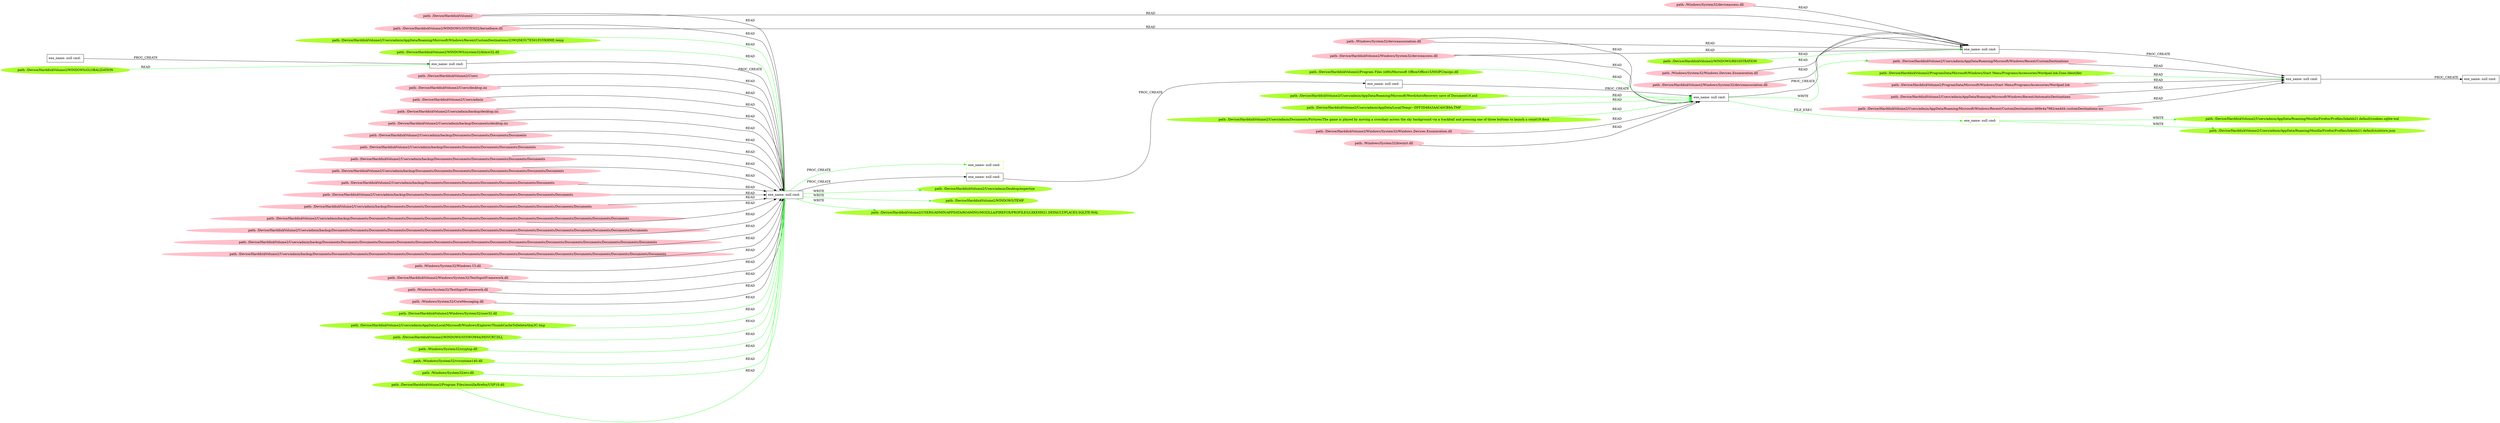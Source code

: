 digraph {
	rankdir=LR
	21 [label="exe_name: null cmd: " color=black shape=box style=solid]
	96 [label="exe_name: null cmd: " color=greenyellow shape=box style=solid]
	21 -> 96 [label=FILE_EXEC color=green]
	86 [label="path: /Device/HarddiskVolume2/WINDOWS/system32/ktmw32.dll" color=greenyellow shape=oval style=filled]
	4 [label="exe_name: null cmd: " color=black shape=box style=solid]
	86 -> 4 [label=READ color=green]
	24 [label="exe_name: null cmd: " color=black shape=box style=solid]
	12 [label="exe_name: null cmd: " color=black shape=box style=solid]
	24 -> 12 [label=PROC_CREATE color=black]
	12 [label="exe_name: null cmd: " color=black shape=box style=solid]
	4 [label="exe_name: null cmd: " color=black shape=box style=solid]
	12 -> 4 [label=PROC_CREATE color=black]
	62 [label="path: /Device/HarddiskVolume2" color=pink shape=oval style=filled]
	4 [label="exe_name: null cmd: " color=black shape=box style=solid]
	62 -> 4 [label=READ color=black]
	13 [label="path: /Device/HarddiskVolume2/Users" color=pink shape=oval style=filled]
	4 [label="exe_name: null cmd: " color=black shape=box style=solid]
	13 -> 4 [label=READ color=black]
	31 [label="path: /Device/HarddiskVolume2/Users/desktop.ini" color=pink shape=oval style=filled]
	4 [label="exe_name: null cmd: " color=black shape=box style=solid]
	31 -> 4 [label=READ color=black]
	39 [label="path: /Device/HarddiskVolume2/Users/admin" color=pink shape=oval style=filled]
	4 [label="exe_name: null cmd: " color=black shape=box style=solid]
	39 -> 4 [label=READ color=black]
	11 [label="path: /Device/HarddiskVolume2/Users/admin/backup/desktop.ini" color=pink shape=oval style=filled]
	4 [label="exe_name: null cmd: " color=black shape=box style=solid]
	11 -> 4 [label=READ color=black]
	53 [label="path: /Device/HarddiskVolume2/Users/admin/backup/Documents/desktop.ini" color=pink shape=oval style=filled]
	4 [label="exe_name: null cmd: " color=black shape=box style=solid]
	53 -> 4 [label=READ color=black]
	33 [label="path: /Device/HarddiskVolume2/Users/admin/backup/Documents/Documents/Documents/Documents" color=pink shape=oval style=filled]
	4 [label="exe_name: null cmd: " color=black shape=box style=solid]
	33 -> 4 [label=READ color=black]
	15 [label="path: /Device/HarddiskVolume2/Users/admin/backup/Documents/Documents/Documents/Documents/Documents" color=pink shape=oval style=filled]
	4 [label="exe_name: null cmd: " color=black shape=box style=solid]
	15 -> 4 [label=READ color=black]
	20 [label="path: /Device/HarddiskVolume2/Users/admin/backup/Documents/Documents/Documents/Documents/Documents/Documents" color=pink shape=oval style=filled]
	4 [label="exe_name: null cmd: " color=black shape=box style=solid]
	20 -> 4 [label=READ color=black]
	50 [label="path: /Device/HarddiskVolume2/Users/admin/backup/Documents/Documents/Documents/Documents/Documents/Documents/Documents/Documents" color=pink shape=oval style=filled]
	4 [label="exe_name: null cmd: " color=black shape=box style=solid]
	50 -> 4 [label=READ color=black]
	43 [label="path: /Device/HarddiskVolume2/Users/admin/backup/Documents/Documents/Documents/Documents/Documents/Documents/Documents" color=pink shape=oval style=filled]
	4 [label="exe_name: null cmd: " color=black shape=box style=solid]
	43 -> 4 [label=READ color=black]
	2 [label="path: /Device/HarddiskVolume2/Users/admin/backup/Documents/Documents/Documents/Documents/Documents/Documents/Documents/Documents/Documents" color=pink shape=oval style=filled]
	4 [label="exe_name: null cmd: " color=black shape=box style=solid]
	2 -> 4 [label=READ color=black]
	9 [label="path: /Device/HarddiskVolume2/Users/admin/backup/Documents/Documents/Documents/Documents/Documents/Documents/Documents/Documents/Documents/Documents/Documents" color=pink shape=oval style=filled]
	4 [label="exe_name: null cmd: " color=black shape=box style=solid]
	9 -> 4 [label=READ color=black]
	17 [label="path: /Device/HarddiskVolume2/Users/admin/backup/Documents/Documents/Documents/Documents/Documents/Documents/Documents/Documents/Documents/Documents/Documents/Documents/Documents/Documents/Documents" color=pink shape=oval style=filled]
	4 [label="exe_name: null cmd: " color=black shape=box style=solid]
	17 -> 4 [label=READ color=black]
	6 [label="path: /Device/HarddiskVolume2/Users/admin/backup/Documents/Documents/Documents/Documents/Documents/Documents/Documents/Documents/Documents/Documents/Documents/Documents/Documents/Documents/Documents/Documents/Documents" color=pink shape=oval style=filled]
	4 [label="exe_name: null cmd: " color=black shape=box style=solid]
	6 -> 4 [label=READ color=black]
	29 [label="path: /Device/HarddiskVolume2/Users/admin/backup/Documents/Documents/Documents/Documents/Documents/Documents/Documents/Documents/Documents/Documents/Documents/Documents/Documents/Documents/Documents/Documents/Documents/Documents" color=pink shape=oval style=filled]
	4 [label="exe_name: null cmd: " color=black shape=box style=solid]
	29 -> 4 [label=READ color=black]
	49 [label="path: /Device/HarddiskVolume2/Users/admin/backup/Documents/Documents/Documents/Documents/Documents/Documents/Documents/Documents/Documents/Documents/Documents/Documents/Documents/Documents/Documents/Documents/Documents/Documents/Documents" color=pink shape=oval style=filled]
	4 [label="exe_name: null cmd: " color=black shape=box style=solid]
	49 -> 4 [label=READ color=black]
	35 [label="path: /Windows/System32/Windows.UI.dll" color=pink shape=oval style=filled]
	4 [label="exe_name: null cmd: " color=black shape=box style=solid]
	35 -> 4 [label=READ color=black]
	45 [label="path: /Device/HarddiskVolume2/Windows/System32/TextInputFramework.dll" color=pink shape=oval style=filled]
	4 [label="exe_name: null cmd: " color=black shape=box style=solid]
	45 -> 4 [label=READ color=black]
	51 [label="path: /Windows/System32/TextInputFramework.dll" color=pink shape=oval style=filled]
	4 [label="exe_name: null cmd: " color=black shape=box style=solid]
	51 -> 4 [label=READ color=black]
	5 [label="path: /Windows/System32/CoreMessaging.dll" color=pink shape=oval style=filled]
	4 [label="exe_name: null cmd: " color=black shape=box style=solid]
	5 -> 4 [label=READ color=black]
	59 [label="path: /Device/HarddiskVolume2/WINDOWS/SYSTEM32/kernelbase.dll" color=pink shape=oval style=filled]
	4 [label="exe_name: null cmd: " color=black shape=box style=solid]
	59 -> 4 [label=READ color=black]
	4 [label="exe_name: null cmd: " color=black shape=box style=solid]
	3 [label="exe_name: null cmd: " color=black shape=box style=solid]
	4 -> 3 [label=PROC_CREATE color=black]
	3 [label="exe_name: null cmd: " color=black shape=box style=solid]
	44 [label="exe_name: null cmd: " color=black shape=box style=solid]
	3 -> 44 [label=PROC_CREATE color=black]
	44 [label="exe_name: null cmd: " color=black shape=box style=solid]
	21 [label="exe_name: null cmd: " color=black shape=box style=solid]
	44 -> 21 [label=PROC_CREATE color=black]
	72 [label="path: /Device/HarddiskVolume2/Windows/System32/Windows.Devices.Enumeration.dll" color=pink shape=oval style=filled]
	21 [label="exe_name: null cmd: " color=black shape=box style=solid]
	72 -> 21 [label=READ color=black]
	46 [label="path: /Windows/System32/biwinrt.dll" color=pink shape=oval style=filled]
	21 [label="exe_name: null cmd: " color=black shape=box style=solid]
	46 -> 21 [label=READ color=black]
	68 [label="path: /Windows/System32/deviceassociation.dll" color=pink shape=oval style=filled]
	21 [label="exe_name: null cmd: " color=black shape=box style=solid]
	68 -> 21 [label=READ color=black]
	74 [label="path: /Device/HarddiskVolume2/Windows/System32/deviceaccess.dll" color=pink shape=oval style=filled]
	21 [label="exe_name: null cmd: " color=black shape=box style=solid]
	74 -> 21 [label=READ color=black]
	100 [label="path: /Device/HarddiskVolume2/ProgramData/Microsoft/Windows/Start Menu/Programs/Accessories/Wordpad.lnk:Zone.Identifier" color=greenyellow shape=oval style=filled]
	0 [label="exe_name: null cmd: " color=black shape=box style=solid]
	100 -> 0 [label=READ color=green]
	78 [label="path: /Device/HarddiskVolume2/Users/admin/AppData/Local/Microsoft/Windows/Explorer/ThumbCacheToDelete/thm3C.tmp" color=greenyellow shape=oval style=filled]
	4 [label="exe_name: null cmd: " color=black shape=box style=solid]
	78 -> 4 [label=READ color=green]
	21 [label="exe_name: null cmd: " color=black shape=box style=solid]
	25 [label="exe_name: null cmd: " color=black shape=box style=solid]
	21 -> 25 [label=PROC_CREATE color=black]
	62 [label="path: /Device/HarddiskVolume2" color=pink shape=oval style=filled]
	25 [label="exe_name: null cmd: " color=black shape=box style=solid]
	62 -> 25 [label=READ color=black]
	82 [label="path: /Device/HarddiskVolume2/WINDOWS/SYSWOW64/MSVCRT.DLL" color=greenyellow shape=oval style=filled]
	4 [label="exe_name: null cmd: " color=black shape=box style=solid]
	82 -> 4 [label=READ color=green]
	57 [label="path: /Windows/System32/Windows.Devices.Enumeration.dll" color=pink shape=oval style=filled]
	25 [label="exe_name: null cmd: " color=black shape=box style=solid]
	57 -> 25 [label=READ color=black]
	66 [label="path: /Device/HarddiskVolume2/Windows/System32/deviceassociation.dll" color=pink shape=oval style=filled]
	25 [label="exe_name: null cmd: " color=black shape=box style=solid]
	66 -> 25 [label=READ color=black]
	59 [label="path: /Device/HarddiskVolume2/WINDOWS/SYSTEM32/kernelbase.dll" color=pink shape=oval style=filled]
	25 [label="exe_name: null cmd: " color=black shape=box style=solid]
	59 -> 25 [label=READ color=black]
	68 [label="path: /Windows/System32/deviceassociation.dll" color=pink shape=oval style=filled]
	25 [label="exe_name: null cmd: " color=black shape=box style=solid]
	68 -> 25 [label=READ color=black]
	94 [label="path: /Device/HarddiskVolume2/Program Files (x86)/Microsoft Office/Office15/MSIPC/msipc.dll" color=greenyellow shape=oval style=filled]
	21 [label="exe_name: null cmd: " color=black shape=box style=solid]
	94 -> 21 [label=READ color=green]
	70 [label="path: /Windows/System32/deviceaccess.dll" color=pink shape=oval style=filled]
	25 [label="exe_name: null cmd: " color=black shape=box style=solid]
	70 -> 25 [label=READ color=black]
	74 [label="path: /Device/HarddiskVolume2/Windows/System32/deviceaccess.dll" color=pink shape=oval style=filled]
	25 [label="exe_name: null cmd: " color=black shape=box style=solid]
	74 -> 25 [label=READ color=black]
	25 [label="exe_name: null cmd: " color=black shape=box style=solid]
	0 [label="exe_name: null cmd: " color=black shape=box style=solid]
	25 -> 0 [label=PROC_CREATE color=black]
	16 [label="path: /Device/HarddiskVolume2/ProgramData/Microsoft/Windows/Start Menu/Programs/Accessories/Wordpad.lnk" color=pink shape=oval style=filled]
	0 [label="exe_name: null cmd: " color=black shape=box style=solid]
	16 -> 0 [label=READ color=black]
	19 [label="path: /Device/HarddiskVolume2/Users/admin/AppData/Roaming/Microsoft/Windows/Recent/AutomaticDestinations" color=pink shape=oval style=filled]
	0 [label="exe_name: null cmd: " color=black shape=box style=solid]
	19 -> 0 [label=READ color=black]
	27 [label="path: /Device/HarddiskVolume2/Users/admin/AppData/Roaming/Microsoft/Windows/Recent/CustomDestinations/469e4a7982cea4d4.customDestinations-ms" color=pink shape=oval style=filled]
	0 [label="exe_name: null cmd: " color=black shape=box style=solid]
	27 -> 0 [label=READ color=black]
	28 [label="path: /Device/HarddiskVolume2/Users/admin/AppData/Roaming/Microsoft/Windows/Recent/CustomDestinations" color=pink shape=oval style=filled]
	0 [label="exe_name: null cmd: " color=black shape=box style=solid]
	28 -> 0 [label=READ color=black]
	0 [label="exe_name: null cmd: " color=black shape=box style=solid]
	1 [label="exe_name: null cmd: " color=black shape=box style=solid]
	0 -> 1 [label=PROC_CREATE color=black]
	4 [label="exe_name: null cmd: " color=black shape=box style=solid]
	84 [label="path: /Device/HarddiskVolume2/WINDOWS/TEMP" color=greenyellow shape=oval style=filled]
	4 -> 84 [label=WRITE color=green]
	4 [label="exe_name: null cmd: " color=black shape=box style=solid]
	79 [label="path: /Device/HarddiskVolume2/USERS/ADMIN/APPDATA/ROAMING/MOZILLA/FIREFOX/PROFILES/LXKEHH21.DEFAULT/PLACES.SQLITE-WAL" color=greenyellow shape=oval style=filled]
	4 -> 79 [label=WRITE color=green]
	99 [label="path: /Device/HarddiskVolume2/WINDOWS/REGISTRATION" color=greenyellow shape=oval style=filled]
	25 [label="exe_name: null cmd: " color=black shape=box style=solid]
	99 -> 25 [label=READ color=green]
	83 [label="path: /Windows/System32/cryptsp.dll" color=greenyellow shape=oval style=filled]
	4 [label="exe_name: null cmd: " color=black shape=box style=solid]
	83 -> 4 [label=READ color=green]
	80 [label="path: /Windows/System32/vcruntime140.dll" color=greenyellow shape=oval style=filled]
	4 [label="exe_name: null cmd: " color=black shape=box style=solid]
	80 -> 4 [label=READ color=green]
	81 [label="path: /Windows/System32/evr.dll" color=greenyellow shape=oval style=filled]
	4 [label="exe_name: null cmd: " color=black shape=box style=solid]
	81 -> 4 [label=READ color=green]
	93 [label="path: /Device/HarddiskVolume2/Users/admin/AppData/Roaming/Microsoft/Word/AutoRecovery save of Document16.asd" color=greenyellow shape=oval style=filled]
	21 [label="exe_name: null cmd: " color=black shape=box style=solid]
	93 -> 21 [label=READ color=green]
	77 [label="path: /Device/HarddiskVolume2/WINDOWS/GLOBALIZATION" color=greenyellow shape=oval style=filled]
	12 [label="exe_name: null cmd: " color=black shape=box style=solid]
	77 -> 12 [label=READ color=green]
	96 [label="exe_name: null cmd: " color=greenyellow shape=box style=solid]
	98 [label="path: /Device/HarddiskVolume2/Users/admin/AppData/Roaming/Mozilla/Firefox/Profiles/lxkehh21.default/xulstore.json" color=greenyellow shape=oval style=filled]
	96 -> 98 [label=WRITE color=green]
	89 [label="path: /Device/HarddiskVolume2/Program Files/mozilla/firefox/USP10.dll" color=greenyellow shape=oval style=filled]
	4 [label="exe_name: null cmd: " color=black shape=box style=solid]
	89 -> 4 [label=READ color=green]
	4 [label="exe_name: null cmd: " color=black shape=box style=solid]
	87 [label="exe_name: null cmd: " color=greenyellow shape=box style=solid]
	4 -> 87 [label=PROC_CREATE color=green]
	96 [label="exe_name: null cmd: " color=greenyellow shape=box style=solid]
	97 [label="path: /Device/HarddiskVolume2/Users/admin/AppData/Roaming/Mozilla/Firefox/Profiles/lxkehh21.default/cookies.sqlite-wal" color=greenyellow shape=oval style=filled]
	96 -> 97 [label=WRITE color=green]
	4 [label="exe_name: null cmd: " color=black shape=box style=solid]
	88 [label="path: /Device/HarddiskVolume2/Users/admin/Desktop/expertize" color=greenyellow shape=oval style=filled]
	4 -> 88 [label=WRITE color=green]
	91 [label="path: /Device/HarddiskVolume2/Users/admin/AppData/Local/Temp/~DFF3D48A3AAC40CB9A.TMP" color=greenyellow shape=oval style=filled]
	21 [label="exe_name: null cmd: " color=black shape=box style=solid]
	91 -> 21 [label=READ color=green]
	85 [label="path: /Device/HarddiskVolume2/Users/admin/AppData/Roaming/Microsoft/Windows/Recent/CustomDestinations/23WQ5K3U7E501FGYKHME.temp" color=greenyellow shape=oval style=filled]
	4 [label="exe_name: null cmd: " color=black shape=box style=solid]
	85 -> 4 [label=READ color=green]
	90 [label="path: /Device/HarddiskVolume2/Windows/System32/user32.dll" color=greenyellow shape=oval style=filled]
	4 [label="exe_name: null cmd: " color=black shape=box style=solid]
	90 -> 4 [label=READ color=green]
	92 [label="path: /Device/HarddiskVolume2/Users/admin/Documents/Pictures/The game is played by moving a crosshair across the sky background via a trackball and pressing one of three buttons to launch a count19.docx" color=greenyellow shape=oval style=filled]
	21 [label="exe_name: null cmd: " color=black shape=box style=solid]
	92 -> 21 [label=READ color=green]
	21 [label="exe_name: null cmd: " color=black shape=box style=solid]
	28 [label="path: /Device/HarddiskVolume2/Users/admin/AppData/Roaming/Microsoft/Windows/Recent/CustomDestinations" color=pink shape=oval style=filled]
	21 -> 28 [label=WRITE color=green]
}
